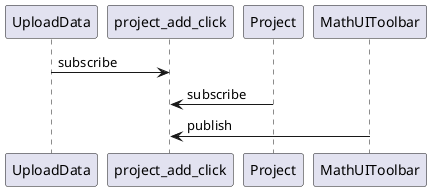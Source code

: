 @startuml
UploadData -> project_add_click:subscribe
Project -> project_add_click:subscribe
MathUIToolbar -> project_add_click:publish
@enduml